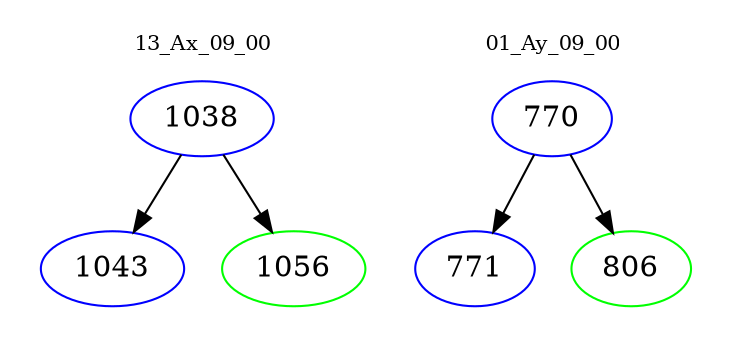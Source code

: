 digraph{
subgraph cluster_0 {
color = white
label = "13_Ax_09_00";
fontsize=10;
T0_1038 [label="1038", color="blue"]
T0_1038 -> T0_1043 [color="black"]
T0_1043 [label="1043", color="blue"]
T0_1038 -> T0_1056 [color="black"]
T0_1056 [label="1056", color="green"]
}
subgraph cluster_1 {
color = white
label = "01_Ay_09_00";
fontsize=10;
T1_770 [label="770", color="blue"]
T1_770 -> T1_771 [color="black"]
T1_771 [label="771", color="blue"]
T1_770 -> T1_806 [color="black"]
T1_806 [label="806", color="green"]
}
}
